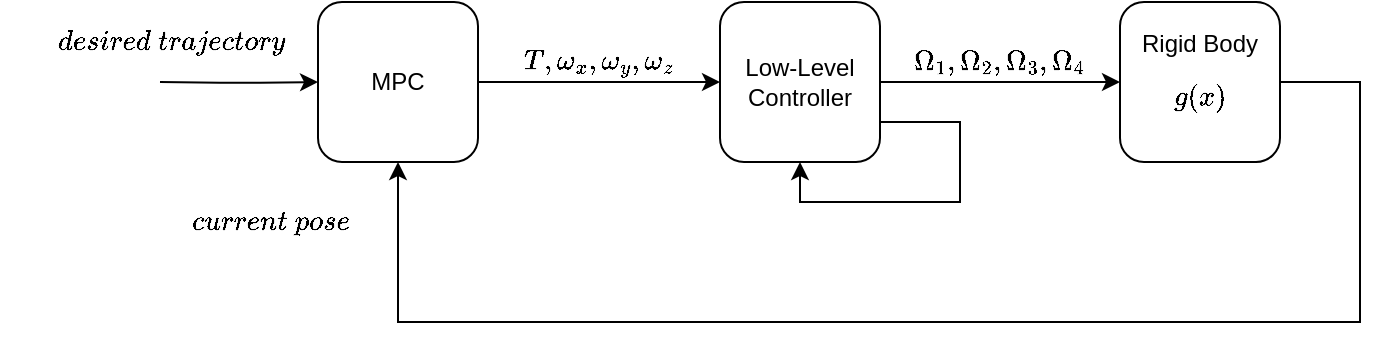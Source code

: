 <mxfile version="14.6.13" type="device"><diagram id="zyD2JSxAoETro_qttIgd" name="Page-1"><mxGraphModel dx="981" dy="563" grid="1" gridSize="10" guides="1" tooltips="1" connect="1" arrows="1" fold="1" page="1" pageScale="1" pageWidth="850" pageHeight="1100" math="1" shadow="0"><root><mxCell id="0"/><mxCell id="1" parent="0"/><mxCell id="QiWgcawQjdrya0NElQC6-12" style="edgeStyle=orthogonalEdgeStyle;rounded=1;orthogonalLoop=1;jettySize=auto;html=1;exitX=1;exitY=0.5;exitDx=0;exitDy=0;entryX=0;entryY=0.5;entryDx=0;entryDy=0;" parent="1" source="QiWgcawQjdrya0NElQC6-13" target="QiWgcawQjdrya0NElQC6-15" edge="1"><mxGeometry relative="1" as="geometry"/></mxCell><mxCell id="QiWgcawQjdrya0NElQC6-13" value="MPC" style="whiteSpace=wrap;html=1;aspect=fixed;rounded=1;" parent="1" vertex="1"><mxGeometry x="239" y="280" width="80" height="80" as="geometry"/></mxCell><mxCell id="XAwA_5wHD80vhzFzVtY--3" style="edgeStyle=orthogonalEdgeStyle;rounded=0;orthogonalLoop=1;jettySize=auto;html=1;exitX=1;exitY=0.5;exitDx=0;exitDy=0;entryX=0;entryY=0.5;entryDx=0;entryDy=0;" edge="1" parent="1" source="QiWgcawQjdrya0NElQC6-15" target="XAwA_5wHD80vhzFzVtY--2"><mxGeometry relative="1" as="geometry"/></mxCell><mxCell id="QiWgcawQjdrya0NElQC6-15" value="Low-Level Controller" style="whiteSpace=wrap;html=1;aspect=fixed;rounded=1;" parent="1" vertex="1"><mxGeometry x="440" y="280" width="80" height="80" as="geometry"/></mxCell><mxCell id="QiWgcawQjdrya0NElQC6-16" style="edgeStyle=orthogonalEdgeStyle;rounded=1;orthogonalLoop=1;jettySize=auto;html=1;entryX=0;entryY=0.5;entryDx=0;entryDy=0;" parent="1" target="QiWgcawQjdrya0NElQC6-13" edge="1"><mxGeometry relative="1" as="geometry"><mxPoint x="160" y="320" as="sourcePoint"/></mxGeometry></mxCell><mxCell id="QiWgcawQjdrya0NElQC6-19" value="$$T, \omega_x, \omega_y, \omega_z$$" style="text;html=1;strokeColor=none;fillColor=none;align=center;verticalAlign=middle;whiteSpace=wrap;rounded=0;" parent="1" vertex="1"><mxGeometry x="360" y="300" width="40" height="20" as="geometry"/></mxCell><mxCell id="XAwA_5wHD80vhzFzVtY--1" value="$$\Omega_1, \Omega_2, \Omega_3, \Omega_4$$" style="text;html=1;strokeColor=none;fillColor=none;align=center;verticalAlign=middle;whiteSpace=wrap;rounded=0;" vertex="1" parent="1"><mxGeometry x="560" y="300" width="40" height="20" as="geometry"/></mxCell><mxCell id="XAwA_5wHD80vhzFzVtY--5" style="edgeStyle=orthogonalEdgeStyle;rounded=0;orthogonalLoop=1;jettySize=auto;html=1;exitX=1;exitY=0.5;exitDx=0;exitDy=0;entryX=0.5;entryY=1;entryDx=0;entryDy=0;" edge="1" parent="1" source="XAwA_5wHD80vhzFzVtY--2" target="QiWgcawQjdrya0NElQC6-13"><mxGeometry relative="1" as="geometry"><Array as="points"><mxPoint x="760" y="320"/><mxPoint x="760" y="440"/><mxPoint x="279" y="440"/></Array></mxGeometry></mxCell><mxCell id="XAwA_5wHD80vhzFzVtY--2" value="Rigid Body $$g(x)$$" style="whiteSpace=wrap;html=1;aspect=fixed;rounded=1;" vertex="1" parent="1"><mxGeometry x="640" y="280" width="80" height="80" as="geometry"/></mxCell><mxCell id="XAwA_5wHD80vhzFzVtY--4" style="edgeStyle=orthogonalEdgeStyle;rounded=0;orthogonalLoop=1;jettySize=auto;html=1;exitX=1;exitY=0.75;exitDx=0;exitDy=0;entryX=0.5;entryY=1;entryDx=0;entryDy=0;shadow=0;" edge="1" parent="1" source="QiWgcawQjdrya0NElQC6-15" target="QiWgcawQjdrya0NElQC6-15"><mxGeometry relative="1" as="geometry"><Array as="points"><mxPoint x="560" y="340"/><mxPoint x="560" y="380"/><mxPoint x="480" y="380"/></Array></mxGeometry></mxCell><mxCell id="XAwA_5wHD80vhzFzVtY--6" value="$$\textit{desired trajectory}$$" style="text;html=1;align=center;verticalAlign=middle;resizable=0;points=[];autosize=1;strokeColor=none;" vertex="1" parent="1"><mxGeometry x="80" y="290" width="170" height="20" as="geometry"/></mxCell><mxCell id="XAwA_5wHD80vhzFzVtY--7" value="$$\textit{current pose}$$" style="text;html=1;align=center;verticalAlign=middle;resizable=0;points=[];autosize=1;strokeColor=none;" vertex="1" parent="1"><mxGeometry x="140" y="380" width="150" height="20" as="geometry"/></mxCell></root></mxGraphModel></diagram></mxfile>